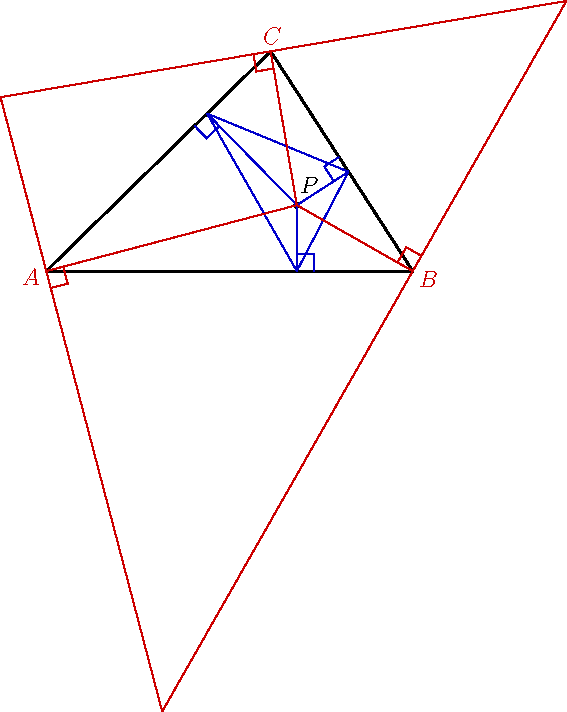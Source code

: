     import geometry; size(10cm,0);
    triangle t=triangleabc(5,6,7);
    label(t); draw(t, linewidth(bp));
    point P=0.5*t.B+0.3*t.C;
    dot("$P$", P, 2*dir(60));

    triangle Pt=pedal(t,P);
    currentpen=0.8*blue; draw(Pt);
    segment psA=segment(P,Pt.A);
    segment psB=segment(P,Pt.B);
    segment psC=segment(P,Pt.C);
    draw(psA); draw(psB); draw(psC);
    perpendicularmark(t.BC,psA);
    perpendicularmark(t.CA,psB);
    perpendicularmark(t.AB,psC);

    triangle APt=antipedal(t, P);
    currentpen=0.8*red; draw(APt);
    segment apsA=segment(P,t.A);
    segment apsB=segment(P,t.B);
    segment apsC=segment(P,t.C);
    draw(apsA); draw(apsB); draw(apsC);
    perpendicularmark(APt.BC,apsA);
    perpendicularmark(APt.CA,apsB);
    perpendicularmark(APt.AB,apsC);
